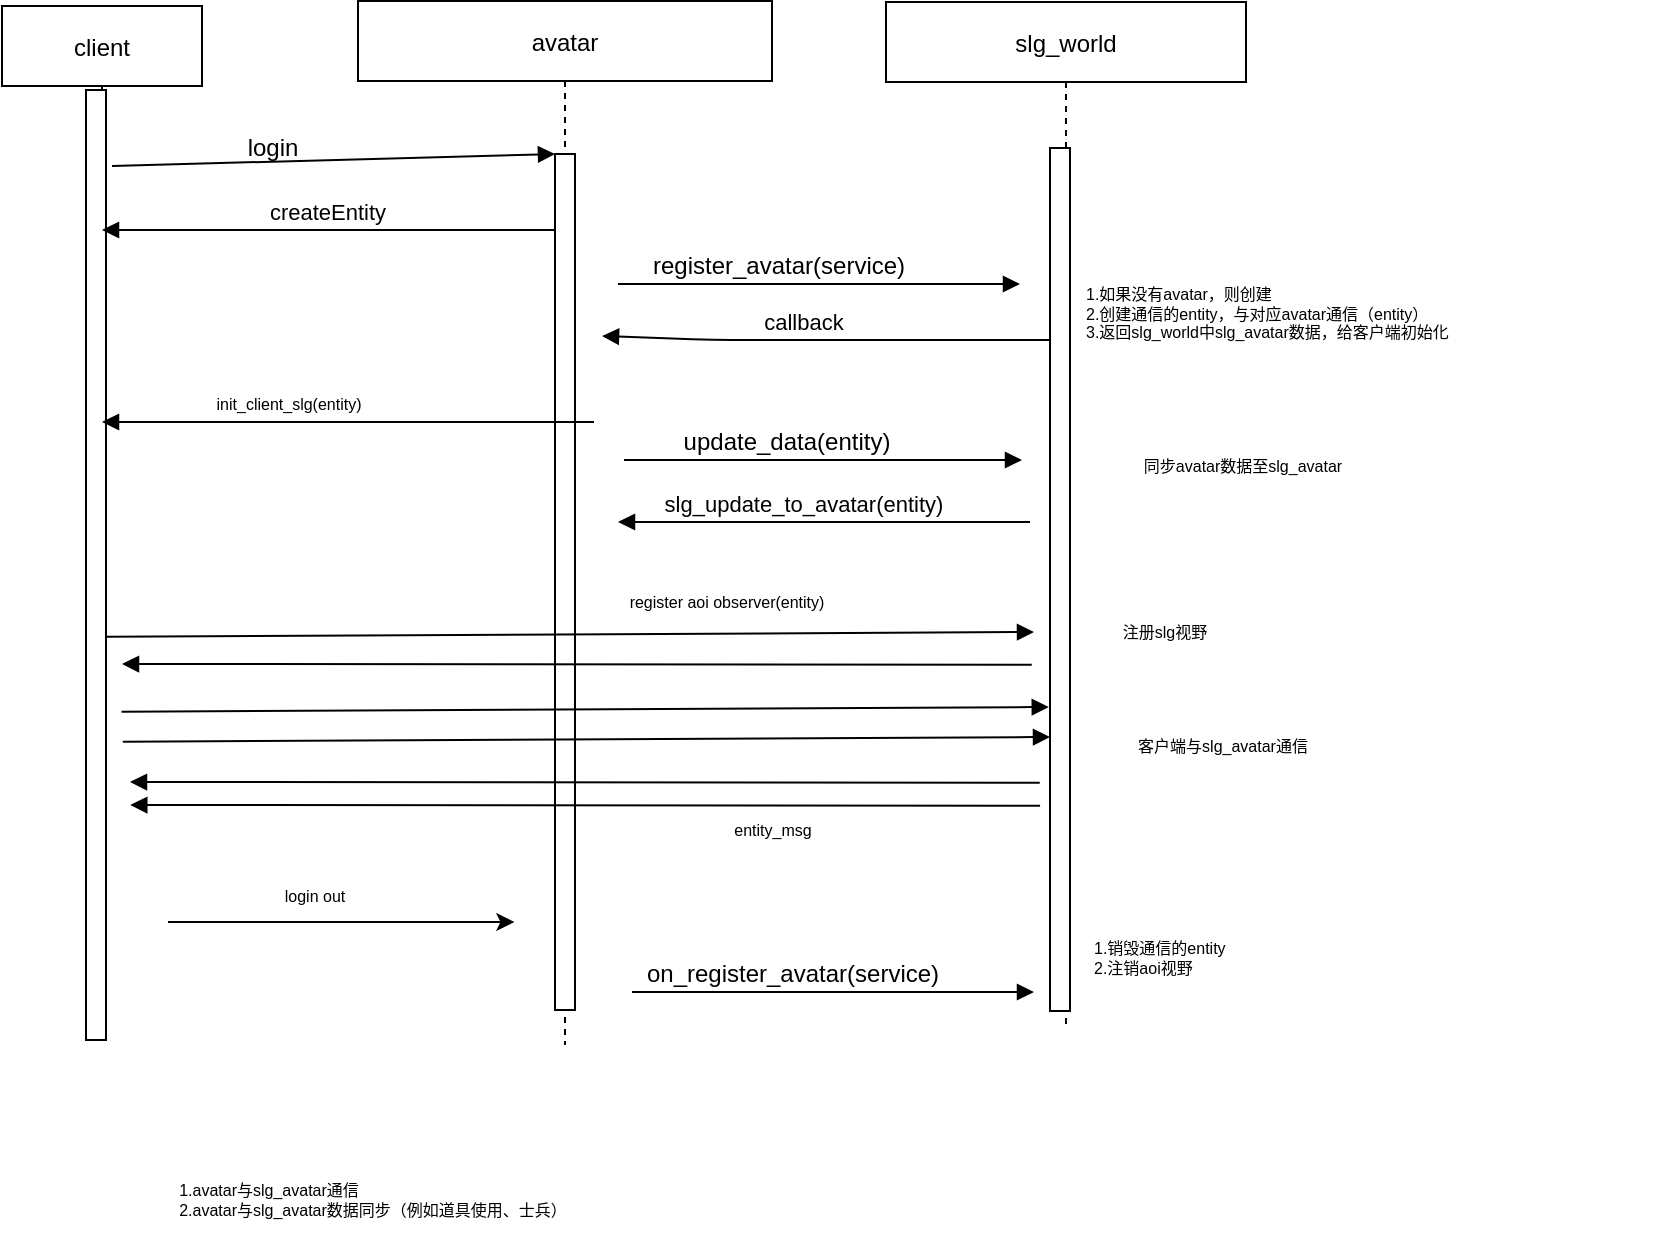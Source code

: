 <mxfile version="20.2.3" type="github">
  <diagram id="kgpKYQtTHZ0yAKxKKP6v" name="Page-1">
    <mxGraphModel dx="990" dy="581" grid="0" gridSize="10" guides="1" tooltips="1" connect="1" arrows="1" fold="1" page="0" pageScale="1" pageWidth="850" pageHeight="1100" math="0" shadow="0">
      <root>
        <mxCell id="0" />
        <mxCell id="1" parent="0" />
        <mxCell id="3nuBFxr9cyL0pnOWT2aG-1" value="client" style="shape=umlLifeline;perimeter=lifelinePerimeter;container=1;collapsible=0;recursiveResize=0;rounded=0;shadow=0;strokeWidth=1;" parent="1" vertex="1">
          <mxGeometry x="120" y="80" width="100" height="517" as="geometry" />
        </mxCell>
        <mxCell id="3nuBFxr9cyL0pnOWT2aG-4" value="" style="points=[];perimeter=orthogonalPerimeter;rounded=0;shadow=0;strokeWidth=1;" parent="3nuBFxr9cyL0pnOWT2aG-1" vertex="1">
          <mxGeometry x="42" y="42" width="10" height="475" as="geometry" />
        </mxCell>
        <mxCell id="3nuBFxr9cyL0pnOWT2aG-5" value="avatar" style="shape=umlLifeline;perimeter=lifelinePerimeter;container=1;collapsible=0;recursiveResize=0;rounded=0;shadow=0;strokeWidth=1;" parent="1" vertex="1">
          <mxGeometry x="298" y="77.5" width="207" height="522" as="geometry" />
        </mxCell>
        <mxCell id="3nuBFxr9cyL0pnOWT2aG-6" value="" style="points=[];perimeter=orthogonalPerimeter;rounded=0;shadow=0;strokeWidth=1;" parent="3nuBFxr9cyL0pnOWT2aG-5" vertex="1">
          <mxGeometry x="98.5" y="76.5" width="10" height="428" as="geometry" />
        </mxCell>
        <mxCell id="c57LuR6uQ035VPGmdFLY-44" value="" style="verticalAlign=bottom;endArrow=block;shadow=0;strokeWidth=1;exitX=0.524;exitY=0.61;exitDx=0;exitDy=0;exitPerimeter=0;" edge="1" parent="3nuBFxr9cyL0pnOWT2aG-5">
          <mxGeometry relative="1" as="geometry">
            <mxPoint x="-117.6" y="370.37" as="sourcePoint" />
            <mxPoint x="346" y="368" as="targetPoint" />
          </mxGeometry>
        </mxCell>
        <mxCell id="c57LuR6uQ035VPGmdFLY-47" value="" style="verticalAlign=bottom;endArrow=block;shadow=0;strokeWidth=1;exitX=0.524;exitY=0.61;exitDx=0;exitDy=0;exitPerimeter=0;" edge="1" parent="3nuBFxr9cyL0pnOWT2aG-5">
          <mxGeometry relative="1" as="geometry">
            <mxPoint x="-118.21" y="355.37" as="sourcePoint" />
            <mxPoint x="345.39" y="353" as="targetPoint" />
          </mxGeometry>
        </mxCell>
        <mxCell id="c57LuR6uQ035VPGmdFLY-48" value="" style="verticalAlign=bottom;endArrow=block;shadow=0;strokeWidth=1;exitX=0.524;exitY=0.61;exitDx=0;exitDy=0;exitPerimeter=0;" edge="1" parent="3nuBFxr9cyL0pnOWT2aG-5">
          <mxGeometry relative="1" as="geometry">
            <mxPoint x="341.04" y="402.37" as="sourcePoint" />
            <mxPoint x="-113.85" y="402" as="targetPoint" />
          </mxGeometry>
        </mxCell>
        <mxCell id="c57LuR6uQ035VPGmdFLY-26" value="entity_msg" style="text;html=1;align=center;verticalAlign=middle;resizable=0;points=[];autosize=1;strokeColor=none;fillColor=none;fontSize=8;" vertex="1" parent="3nuBFxr9cyL0pnOWT2aG-5">
          <mxGeometry x="169" y="401" width="76" height="26" as="geometry" />
        </mxCell>
        <mxCell id="c57LuR6uQ035VPGmdFLY-40" value="register aoi observer(entity)" style="text;html=1;align=center;verticalAlign=middle;resizable=0;points=[];autosize=1;strokeColor=none;fillColor=none;fontSize=8;" vertex="1" parent="3nuBFxr9cyL0pnOWT2aG-5">
          <mxGeometry x="102" y="287" width="164" height="26" as="geometry" />
        </mxCell>
        <mxCell id="3nuBFxr9cyL0pnOWT2aG-8" value="" style="verticalAlign=bottom;endArrow=block;entryX=0;entryY=0;shadow=0;strokeWidth=1;" parent="1" target="3nuBFxr9cyL0pnOWT2aG-6" edge="1">
          <mxGeometry relative="1" as="geometry">
            <mxPoint x="175" y="160.0" as="sourcePoint" />
          </mxGeometry>
        </mxCell>
        <mxCell id="3nuBFxr9cyL0pnOWT2aG-9" value="createEntity" style="verticalAlign=bottom;endArrow=block;shadow=0;strokeWidth=1;" parent="1" source="3nuBFxr9cyL0pnOWT2aG-6" target="3nuBFxr9cyL0pnOWT2aG-1" edge="1">
          <mxGeometry relative="1" as="geometry">
            <mxPoint x="240" y="200" as="sourcePoint" />
            <Array as="points">
              <mxPoint x="289" y="192" />
            </Array>
          </mxGeometry>
        </mxCell>
        <mxCell id="c57LuR6uQ035VPGmdFLY-1" value="slg_world" style="shape=umlLifeline;perimeter=lifelinePerimeter;container=1;collapsible=0;recursiveResize=0;rounded=0;shadow=0;strokeWidth=1;" vertex="1" parent="1">
          <mxGeometry x="562" y="78" width="180" height="511" as="geometry" />
        </mxCell>
        <mxCell id="c57LuR6uQ035VPGmdFLY-2" value="" style="points=[];perimeter=orthogonalPerimeter;rounded=0;shadow=0;strokeWidth=1;" vertex="1" parent="c57LuR6uQ035VPGmdFLY-1">
          <mxGeometry x="82" y="73" width="10" height="431.5" as="geometry" />
        </mxCell>
        <mxCell id="c57LuR6uQ035VPGmdFLY-8" value="" style="verticalAlign=bottom;endArrow=block;shadow=0;strokeWidth=1;" edge="1" parent="c57LuR6uQ035VPGmdFLY-1">
          <mxGeometry relative="1" as="geometry">
            <mxPoint x="-131" y="229.0" as="sourcePoint" />
            <mxPoint x="68" y="229" as="targetPoint" />
          </mxGeometry>
        </mxCell>
        <mxCell id="c57LuR6uQ035VPGmdFLY-9" value="update_data(entity)" style="text;html=1;align=center;verticalAlign=middle;resizable=0;points=[];autosize=1;strokeColor=none;fillColor=none;" vertex="1" parent="c57LuR6uQ035VPGmdFLY-1">
          <mxGeometry x="-111" y="207" width="121" height="26" as="geometry" />
        </mxCell>
        <mxCell id="c57LuR6uQ035VPGmdFLY-12" value="" style="verticalAlign=bottom;endArrow=block;shadow=0;strokeWidth=1;" edge="1" parent="c57LuR6uQ035VPGmdFLY-1" target="3nuBFxr9cyL0pnOWT2aG-1">
          <mxGeometry x="-0.093" y="-20" relative="1" as="geometry">
            <mxPoint x="-146" y="210" as="sourcePoint" />
            <mxPoint x="-318" y="210" as="targetPoint" />
            <Array as="points">
              <mxPoint x="-232.93" y="210" />
            </Array>
            <mxPoint as="offset" />
          </mxGeometry>
        </mxCell>
        <mxCell id="c57LuR6uQ035VPGmdFLY-14" value="slg_update_to_avatar(entity)" style="verticalAlign=bottom;endArrow=block;shadow=0;strokeWidth=1;labelBackgroundColor=none;" edge="1" parent="c57LuR6uQ035VPGmdFLY-1">
          <mxGeometry x="0.097" relative="1" as="geometry">
            <mxPoint x="72" y="260" as="sourcePoint" />
            <mxPoint x="-134" y="260" as="targetPoint" />
            <Array as="points">
              <mxPoint x="-14.93" y="260" />
            </Array>
            <mxPoint as="offset" />
          </mxGeometry>
        </mxCell>
        <mxCell id="c57LuR6uQ035VPGmdFLY-36" value="1.销毁通信的entity&lt;br&gt;&lt;div style=&quot;&quot;&gt;&lt;span style=&quot;background-color: initial;&quot;&gt;2.注销aoi视野&lt;/span&gt;&lt;/div&gt;" style="text;html=1;align=left;verticalAlign=middle;resizable=0;points=[];autosize=1;strokeColor=none;fillColor=none;fontSize=8;" vertex="1" parent="c57LuR6uQ035VPGmdFLY-1">
          <mxGeometry x="102" y="457" width="117" height="41" as="geometry" />
        </mxCell>
        <mxCell id="c57LuR6uQ035VPGmdFLY-52" value="" style="verticalAlign=bottom;endArrow=block;shadow=0;strokeWidth=1;exitX=0.524;exitY=0.61;exitDx=0;exitDy=0;exitPerimeter=0;" edge="1" parent="c57LuR6uQ035VPGmdFLY-1">
          <mxGeometry relative="1" as="geometry">
            <mxPoint x="72.89" y="331.37" as="sourcePoint" />
            <mxPoint x="-382.0" y="331" as="targetPoint" />
          </mxGeometry>
        </mxCell>
        <mxCell id="c57LuR6uQ035VPGmdFLY-51" value="注册slg视野" style="text;html=1;align=center;verticalAlign=middle;resizable=0;points=[];autosize=1;strokeColor=none;fillColor=none;fontSize=8;" vertex="1" parent="c57LuR6uQ035VPGmdFLY-1">
          <mxGeometry x="98" y="302" width="81" height="26" as="geometry" />
        </mxCell>
        <mxCell id="c57LuR6uQ035VPGmdFLY-3" value="login" style="text;html=1;align=center;verticalAlign=middle;resizable=0;points=[];autosize=1;strokeColor=none;fillColor=none;" vertex="1" parent="1">
          <mxGeometry x="233" y="138" width="43" height="26" as="geometry" />
        </mxCell>
        <mxCell id="c57LuR6uQ035VPGmdFLY-4" value="" style="verticalAlign=bottom;endArrow=block;shadow=0;strokeWidth=1;" edge="1" parent="1">
          <mxGeometry relative="1" as="geometry">
            <mxPoint x="428" y="219.0" as="sourcePoint" />
            <mxPoint x="629" y="219" as="targetPoint" />
          </mxGeometry>
        </mxCell>
        <mxCell id="c57LuR6uQ035VPGmdFLY-6" value="register_avatar(service)" style="text;html=1;align=center;verticalAlign=middle;resizable=0;points=[];autosize=1;strokeColor=none;fillColor=none;" vertex="1" parent="1">
          <mxGeometry x="436" y="197" width="144" height="26" as="geometry" />
        </mxCell>
        <mxCell id="c57LuR6uQ035VPGmdFLY-7" value="callback" style="verticalAlign=bottom;endArrow=block;shadow=0;strokeWidth=1;labelBackgroundColor=none;" edge="1" parent="1" source="c57LuR6uQ035VPGmdFLY-2">
          <mxGeometry x="0.097" relative="1" as="geometry">
            <mxPoint x="531.07" y="247" as="sourcePoint" />
            <mxPoint x="420" y="245" as="targetPoint" />
            <Array as="points">
              <mxPoint x="475.07" y="247" />
            </Array>
            <mxPoint as="offset" />
          </mxGeometry>
        </mxCell>
        <mxCell id="c57LuR6uQ035VPGmdFLY-11" value="&lt;font style=&quot;font-size: 8px;&quot;&gt;1.如果没有avatar，则创建 &lt;br&gt;&lt;div style=&quot;&quot;&gt;&lt;span style=&quot;background-color: initial;&quot;&gt;2.创建通信的entity，与对应avatar通信（entity）&lt;/span&gt;&lt;/div&gt;&lt;div style=&quot;&quot;&gt;&lt;span style=&quot;background-color: initial;&quot;&gt;3.返回slg_world中slg_avatar数据，给客户端初始化&lt;/span&gt;&lt;/div&gt;&lt;/font&gt;" style="text;html=1;align=left;verticalAlign=middle;resizable=0;points=[];autosize=1;strokeColor=none;fillColor=none;fontSize=7;" vertex="1" parent="1">
          <mxGeometry x="660" y="206" width="290" height="55" as="geometry" />
        </mxCell>
        <mxCell id="c57LuR6uQ035VPGmdFLY-13" value="init_client_slg(entity)" style="text;html=1;align=center;verticalAlign=middle;resizable=0;points=[];autosize=1;strokeColor=none;fillColor=none;fontSize=8;" vertex="1" parent="1">
          <mxGeometry x="199" y="266" width="127" height="26" as="geometry" />
        </mxCell>
        <mxCell id="c57LuR6uQ035VPGmdFLY-39" value="" style="verticalAlign=bottom;endArrow=block;shadow=0;strokeWidth=1;exitX=0.524;exitY=0.61;exitDx=0;exitDy=0;exitPerimeter=0;" edge="1" parent="1" source="3nuBFxr9cyL0pnOWT2aG-1">
          <mxGeometry relative="1" as="geometry">
            <mxPoint x="356" y="378.0" as="sourcePoint" />
            <mxPoint x="636" y="393" as="targetPoint" />
          </mxGeometry>
        </mxCell>
        <mxCell id="c57LuR6uQ035VPGmdFLY-34" value="" style="verticalAlign=bottom;endArrow=block;shadow=0;strokeWidth=1;" edge="1" parent="1">
          <mxGeometry relative="1" as="geometry">
            <mxPoint x="435" y="573.0" as="sourcePoint" />
            <mxPoint x="636" y="573" as="targetPoint" />
          </mxGeometry>
        </mxCell>
        <mxCell id="c57LuR6uQ035VPGmdFLY-35" value="on_register_avatar(service)" style="text;html=1;align=center;verticalAlign=middle;resizable=0;points=[];autosize=1;strokeColor=none;fillColor=none;" vertex="1" parent="1">
          <mxGeometry x="433" y="551" width="164" height="26" as="geometry" />
        </mxCell>
        <mxCell id="c57LuR6uQ035VPGmdFLY-31" value="" style="endArrow=classic;html=1;rounded=0;labelBackgroundColor=none;fontSize=8;" edge="1" parent="1">
          <mxGeometry width="50" height="50" relative="1" as="geometry">
            <mxPoint x="203.0" y="538" as="sourcePoint" />
            <mxPoint x="376.19" y="538" as="targetPoint" />
          </mxGeometry>
        </mxCell>
        <mxCell id="c57LuR6uQ035VPGmdFLY-32" value="login out" style="text;html=1;align=center;verticalAlign=middle;resizable=0;points=[];autosize=1;strokeColor=none;fillColor=none;fontSize=8;" vertex="1" parent="1">
          <mxGeometry x="244.19" y="512" width="63" height="26" as="geometry" />
        </mxCell>
        <mxCell id="c57LuR6uQ035VPGmdFLY-45" value="" style="verticalAlign=bottom;endArrow=block;shadow=0;strokeWidth=1;exitX=0.524;exitY=0.61;exitDx=0;exitDy=0;exitPerimeter=0;" edge="1" parent="1">
          <mxGeometry relative="1" as="geometry">
            <mxPoint x="638.89" y="468.37" as="sourcePoint" />
            <mxPoint x="184" y="468" as="targetPoint" />
          </mxGeometry>
        </mxCell>
        <mxCell id="c57LuR6uQ035VPGmdFLY-49" value="同步avatar数据至slg_avatar" style="text;html=1;align=center;verticalAlign=middle;resizable=0;points=[];autosize=1;strokeColor=none;fillColor=none;fontSize=8;" vertex="1" parent="1">
          <mxGeometry x="656" y="297" width="167" height="26" as="geometry" />
        </mxCell>
        <mxCell id="c57LuR6uQ035VPGmdFLY-50" value="客户端与slg_avatar通信" style="text;html=1;align=center;verticalAlign=middle;resizable=0;points=[];autosize=1;strokeColor=none;fillColor=none;fontSize=8;" vertex="1" parent="1">
          <mxGeometry x="657" y="437" width="145" height="26" as="geometry" />
        </mxCell>
        <mxCell id="c57LuR6uQ035VPGmdFLY-53" value="&lt;div style=&quot;text-align: left;&quot;&gt;&lt;span style=&quot;background-color: initial;&quot;&gt;1.avatar与slg_avatar通信&lt;/span&gt;&lt;/div&gt;&lt;div style=&quot;text-align: left;&quot;&gt;&lt;span style=&quot;background-color: initial;&quot;&gt;2.avatar与slg_avatar数据同步（例如道具使用、士兵）&lt;/span&gt;&lt;/div&gt;" style="text;html=1;align=center;verticalAlign=middle;resizable=0;points=[];autosize=1;strokeColor=none;fillColor=none;fontSize=8;" vertex="1" parent="1">
          <mxGeometry x="150" y="656" width="309" height="41" as="geometry" />
        </mxCell>
      </root>
    </mxGraphModel>
  </diagram>
</mxfile>
